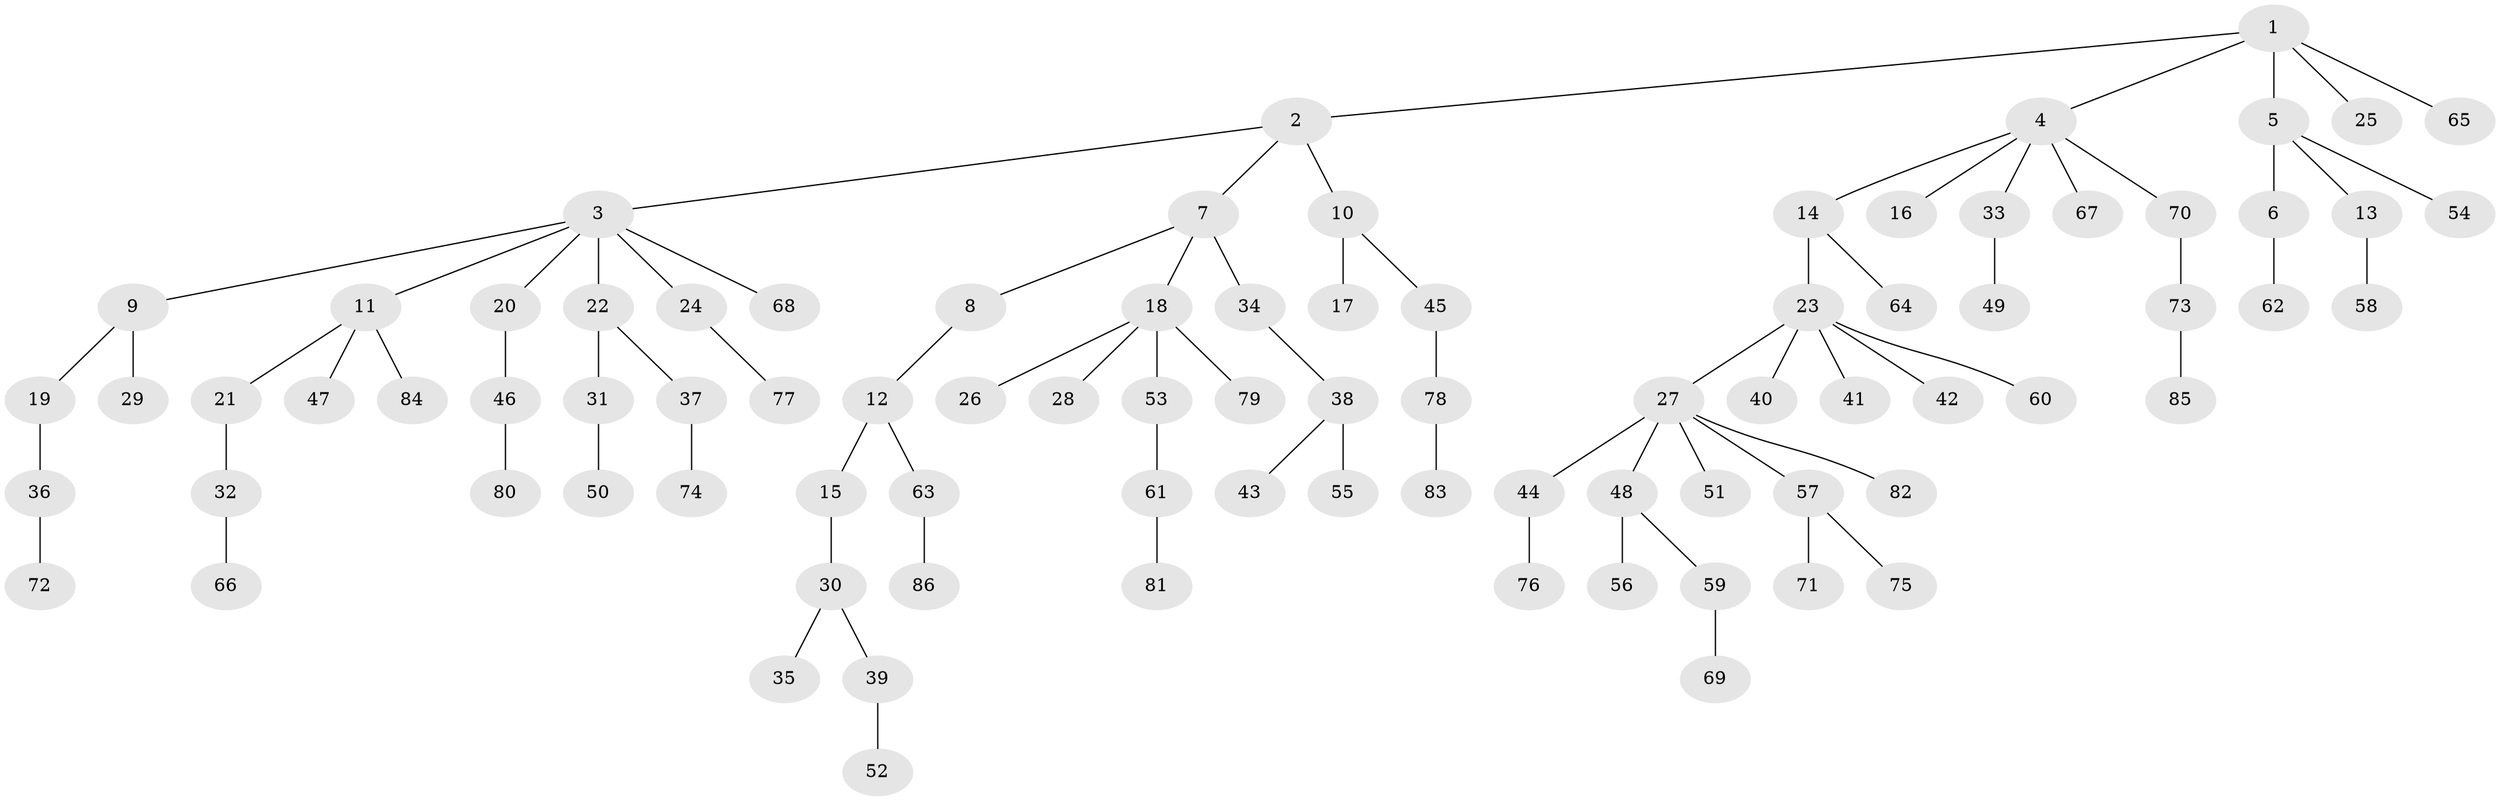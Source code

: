// Generated by graph-tools (version 1.1) at 2025/02/03/09/25 03:02:22]
// undirected, 86 vertices, 85 edges
graph export_dot {
graph [start="1"]
  node [color=gray90,style=filled];
  1;
  2;
  3;
  4;
  5;
  6;
  7;
  8;
  9;
  10;
  11;
  12;
  13;
  14;
  15;
  16;
  17;
  18;
  19;
  20;
  21;
  22;
  23;
  24;
  25;
  26;
  27;
  28;
  29;
  30;
  31;
  32;
  33;
  34;
  35;
  36;
  37;
  38;
  39;
  40;
  41;
  42;
  43;
  44;
  45;
  46;
  47;
  48;
  49;
  50;
  51;
  52;
  53;
  54;
  55;
  56;
  57;
  58;
  59;
  60;
  61;
  62;
  63;
  64;
  65;
  66;
  67;
  68;
  69;
  70;
  71;
  72;
  73;
  74;
  75;
  76;
  77;
  78;
  79;
  80;
  81;
  82;
  83;
  84;
  85;
  86;
  1 -- 2;
  1 -- 4;
  1 -- 5;
  1 -- 25;
  1 -- 65;
  2 -- 3;
  2 -- 7;
  2 -- 10;
  3 -- 9;
  3 -- 11;
  3 -- 20;
  3 -- 22;
  3 -- 24;
  3 -- 68;
  4 -- 14;
  4 -- 16;
  4 -- 33;
  4 -- 67;
  4 -- 70;
  5 -- 6;
  5 -- 13;
  5 -- 54;
  6 -- 62;
  7 -- 8;
  7 -- 18;
  7 -- 34;
  8 -- 12;
  9 -- 19;
  9 -- 29;
  10 -- 17;
  10 -- 45;
  11 -- 21;
  11 -- 47;
  11 -- 84;
  12 -- 15;
  12 -- 63;
  13 -- 58;
  14 -- 23;
  14 -- 64;
  15 -- 30;
  18 -- 26;
  18 -- 28;
  18 -- 53;
  18 -- 79;
  19 -- 36;
  20 -- 46;
  21 -- 32;
  22 -- 31;
  22 -- 37;
  23 -- 27;
  23 -- 40;
  23 -- 41;
  23 -- 42;
  23 -- 60;
  24 -- 77;
  27 -- 44;
  27 -- 48;
  27 -- 51;
  27 -- 57;
  27 -- 82;
  30 -- 35;
  30 -- 39;
  31 -- 50;
  32 -- 66;
  33 -- 49;
  34 -- 38;
  36 -- 72;
  37 -- 74;
  38 -- 43;
  38 -- 55;
  39 -- 52;
  44 -- 76;
  45 -- 78;
  46 -- 80;
  48 -- 56;
  48 -- 59;
  53 -- 61;
  57 -- 71;
  57 -- 75;
  59 -- 69;
  61 -- 81;
  63 -- 86;
  70 -- 73;
  73 -- 85;
  78 -- 83;
}

